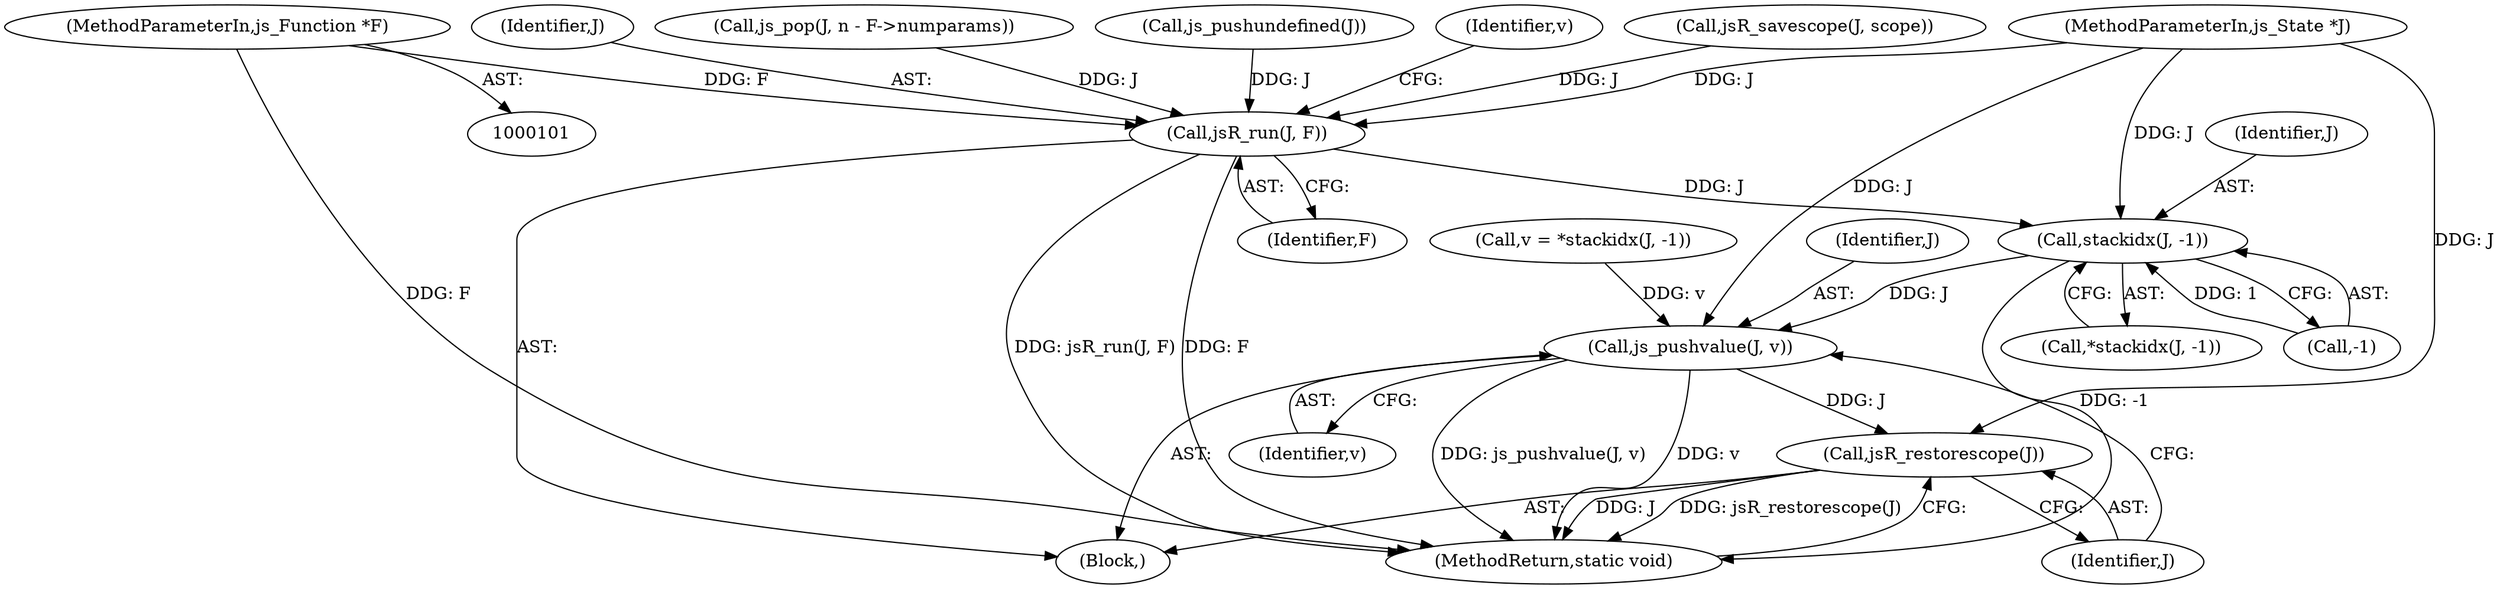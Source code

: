digraph "0_ghostscript_77ab465f1c394bb77f00966cd950650f3f53cb24@pointer" {
"1000104" [label="(MethodParameterIn,js_Function *F)"];
"1000144" [label="(Call,jsR_run(J, F))"];
"1000150" [label="(Call,stackidx(J, -1))"];
"1000158" [label="(Call,js_pushvalue(J, v))"];
"1000161" [label="(Call,jsR_restorescope(J))"];
"1000160" [label="(Identifier,v)"];
"1000119" [label="(Call,js_pop(J, n - F->numparams))"];
"1000104" [label="(MethodParameterIn,js_Function *F)"];
"1000150" [label="(Call,stackidx(J, -1))"];
"1000163" [label="(MethodReturn,static void)"];
"1000146" [label="(Identifier,F)"];
"1000158" [label="(Call,js_pushvalue(J, v))"];
"1000161" [label="(Call,jsR_restorescope(J))"];
"1000142" [label="(Call,js_pushundefined(J))"];
"1000162" [label="(Identifier,J)"];
"1000148" [label="(Identifier,v)"];
"1000109" [label="(Call,jsR_savescope(J, scope))"];
"1000159" [label="(Identifier,J)"];
"1000149" [label="(Call,*stackidx(J, -1))"];
"1000102" [label="(MethodParameterIn,js_State *J)"];
"1000151" [label="(Identifier,J)"];
"1000147" [label="(Call,v = *stackidx(J, -1))"];
"1000145" [label="(Identifier,J)"];
"1000152" [label="(Call,-1)"];
"1000106" [label="(Block,)"];
"1000144" [label="(Call,jsR_run(J, F))"];
"1000104" -> "1000101"  [label="AST: "];
"1000104" -> "1000163"  [label="DDG: F"];
"1000104" -> "1000144"  [label="DDG: F"];
"1000144" -> "1000106"  [label="AST: "];
"1000144" -> "1000146"  [label="CFG: "];
"1000145" -> "1000144"  [label="AST: "];
"1000146" -> "1000144"  [label="AST: "];
"1000148" -> "1000144"  [label="CFG: "];
"1000144" -> "1000163"  [label="DDG: jsR_run(J, F)"];
"1000144" -> "1000163"  [label="DDG: F"];
"1000142" -> "1000144"  [label="DDG: J"];
"1000109" -> "1000144"  [label="DDG: J"];
"1000119" -> "1000144"  [label="DDG: J"];
"1000102" -> "1000144"  [label="DDG: J"];
"1000144" -> "1000150"  [label="DDG: J"];
"1000150" -> "1000149"  [label="AST: "];
"1000150" -> "1000152"  [label="CFG: "];
"1000151" -> "1000150"  [label="AST: "];
"1000152" -> "1000150"  [label="AST: "];
"1000149" -> "1000150"  [label="CFG: "];
"1000150" -> "1000163"  [label="DDG: -1"];
"1000102" -> "1000150"  [label="DDG: J"];
"1000152" -> "1000150"  [label="DDG: 1"];
"1000150" -> "1000158"  [label="DDG: J"];
"1000158" -> "1000106"  [label="AST: "];
"1000158" -> "1000160"  [label="CFG: "];
"1000159" -> "1000158"  [label="AST: "];
"1000160" -> "1000158"  [label="AST: "];
"1000162" -> "1000158"  [label="CFG: "];
"1000158" -> "1000163"  [label="DDG: v"];
"1000158" -> "1000163"  [label="DDG: js_pushvalue(J, v)"];
"1000102" -> "1000158"  [label="DDG: J"];
"1000147" -> "1000158"  [label="DDG: v"];
"1000158" -> "1000161"  [label="DDG: J"];
"1000161" -> "1000106"  [label="AST: "];
"1000161" -> "1000162"  [label="CFG: "];
"1000162" -> "1000161"  [label="AST: "];
"1000163" -> "1000161"  [label="CFG: "];
"1000161" -> "1000163"  [label="DDG: J"];
"1000161" -> "1000163"  [label="DDG: jsR_restorescope(J)"];
"1000102" -> "1000161"  [label="DDG: J"];
}
